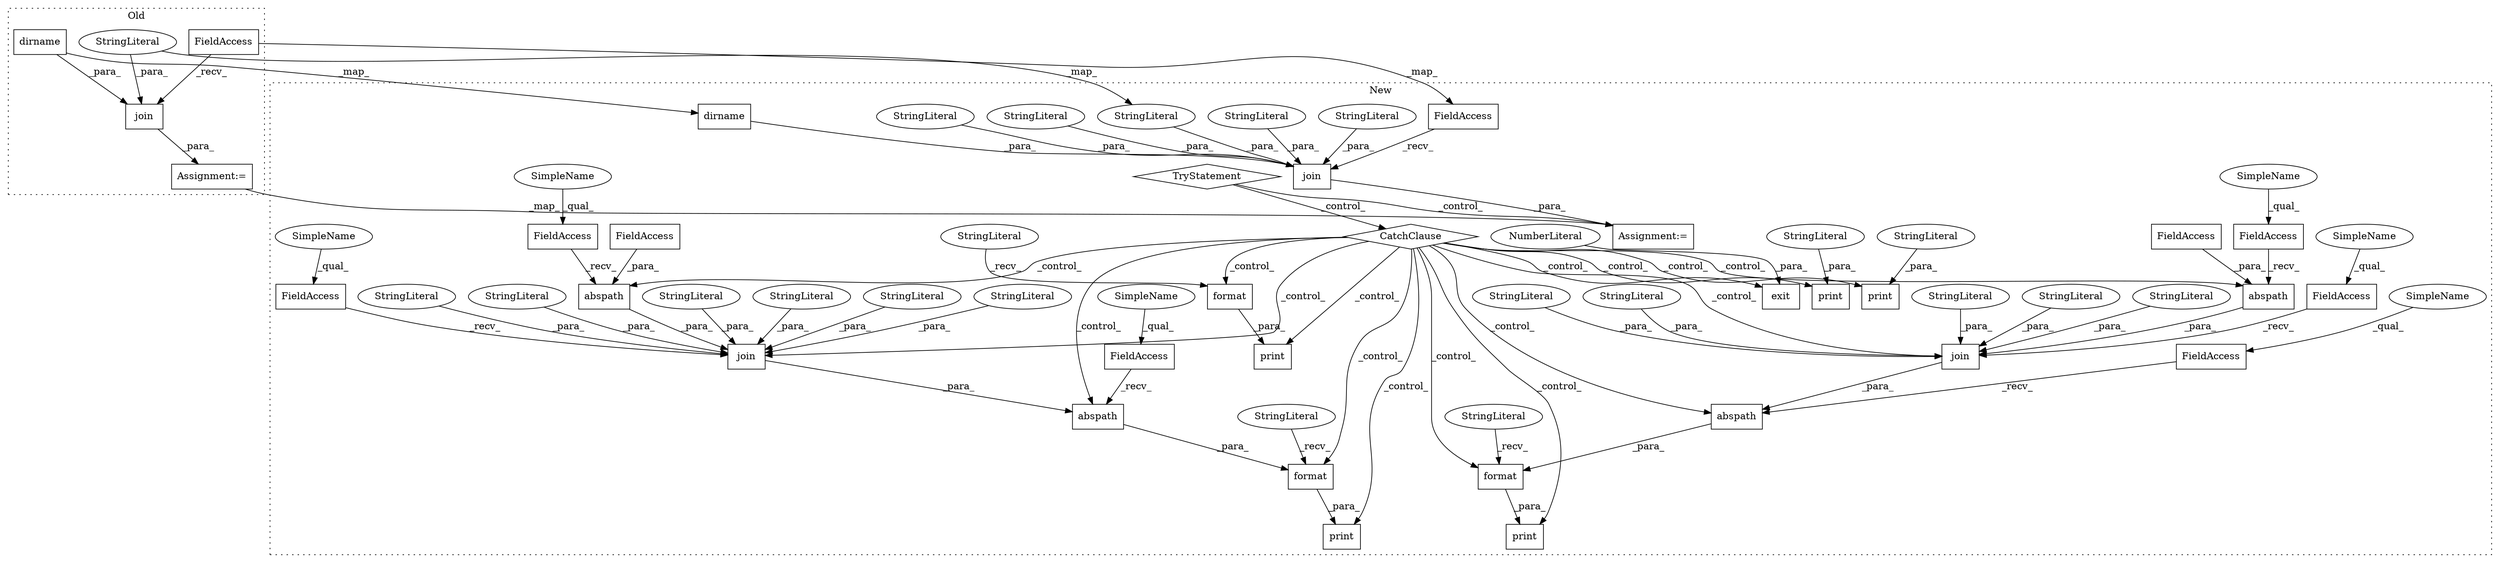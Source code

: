 digraph G {
subgraph cluster0 {
1 [label="join" a="32" s="2687,2762" l="5,1" shape="box"];
29 [label="Assignment:=" a="7" s="2771" l="1" shape="box"];
31 [label="dirname" a="32" s="2700,2733" l="8,1" shape="box"];
36 [label="StringLiteral" a="45" s="2735" l="27" shape="ellipse"];
41 [label="FieldAccess" a="22" s="2679" l="7" shape="box"];
label = "Old";
style="dotted";
}
subgraph cluster1 {
2 [label="abspath" a="32" s="3305,3321" l="8,1" shape="box"];
3 [label="FieldAccess" a="22" s="3313" l="8" shape="box"];
4 [label="FieldAccess" a="22" s="3297" l="7" shape="box"];
5 [label="join" a="32" s="3292,3352" l="5,1" shape="box"];
6 [label="StringLiteral" a="45" s="3333" l="6" shape="ellipse"];
7 [label="StringLiteral" a="45" s="3323" l="4" shape="ellipse"];
8 [label="FieldAccess" a="22" s="3284" l="7" shape="box"];
9 [label="format" a="32" s="3261,3354" l="7,1" shape="box"];
10 [label="print" a="32" s="3244,3355" l="6,1" shape="box"];
11 [label="TryStatement" a="54" s="2793" l="4" shape="diamond"];
12 [label="exit" a="32" s="3368,3374" l="5,1" shape="box"];
13 [label="print" a="32" s="2888,2919" l="6,1" shape="box"];
14 [label="NumberLiteral" a="34" s="3373" l="1" shape="ellipse"];
15 [label="print" a="32" s="3130,3235" l="6,1" shape="box"];
16 [label="abspath" a="32" s="3276,3353" l="8,1" shape="box"];
17 [label="print" a="32" s="2928,2989" l="6,1" shape="box"];
18 [label="FieldAccess" a="22" s="3268" l="7" shape="box"];
19 [label="print" a="32" s="2998,3121" l="6,1" shape="box"];
20 [label="format" a="32" s="3015,3120" l="7,1" shape="box"];
21 [label="CatchClause" a="12" s="2856,2878" l="11,2" shape="diamond"];
22 [label="StringLiteral" a="45" s="3004" l="10" shape="ellipse"];
23 [label="StringLiteral" a="45" s="3250" l="10" shape="ellipse"];
24 [label="StringLiteral" a="45" s="3346" l="6" shape="ellipse"];
25 [label="StringLiteral" a="45" s="3136" l="99" shape="ellipse"];
26 [label="StringLiteral" a="45" s="3340" l="5" shape="ellipse"];
27 [label="StringLiteral" a="45" s="2934" l="55" shape="ellipse"];
28 [label="StringLiteral" a="45" s="3328" l="4" shape="ellipse"];
30 [label="Assignment:=" a="7" s="2807" l="1" shape="box"];
32 [label="dirname" a="32" s="2716,2749" l="8,1" shape="box"];
33 [label="join" a="32" s="2703,2786" l="5,1" shape="box"];
34 [label="StringLiteral" a="45" s="2763" l="5" shape="ellipse"];
35 [label="StringLiteral" a="45" s="2756" l="6" shape="ellipse"];
37 [label="StringLiteral" a="45" s="2776" l="10" shape="ellipse"];
38 [label="StringLiteral" a="45" s="2769" l="6" shape="ellipse"];
39 [label="StringLiteral" a="45" s="2751" l="4" shape="ellipse"];
40 [label="FieldAccess" a="22" s="2695" l="7" shape="box"];
42 [label="FieldAccess" a="22" s="3038" l="7" shape="box"];
43 [label="FieldAccess" a="22" s="3022" l="7" shape="box"];
44 [label="FieldAccess" a="22" s="3051" l="7" shape="box"];
45 [label="abspath" a="32" s="3059,3075" l="8,1" shape="box"];
46 [label="format" a="32" s="2908,2918" l="7,1" shape="box"];
47 [label="abspath" a="32" s="3030,3119" l="8,1" shape="box"];
48 [label="FieldAccess" a="22" s="3067" l="8" shape="box"];
49 [label="join" a="32" s="3046,3118" l="5,1" shape="box"];
50 [label="StringLiteral" a="45" s="3077" l="4" shape="ellipse"];
51 [label="StringLiteral" a="45" s="2894" l="13" shape="ellipse"];
52 [label="StringLiteral" a="45" s="3100" l="6" shape="ellipse"];
53 [label="StringLiteral" a="45" s="3107" l="11" shape="ellipse"];
54 [label="StringLiteral" a="45" s="3094" l="5" shape="ellipse"];
55 [label="StringLiteral" a="45" s="3087" l="6" shape="ellipse"];
56 [label="StringLiteral" a="45" s="3082" l="4" shape="ellipse"];
57 [label="SimpleName" a="42" s="3022" l="2" shape="ellipse"];
58 [label="SimpleName" a="42" s="3297" l="2" shape="ellipse"];
59 [label="SimpleName" a="42" s="3051" l="2" shape="ellipse"];
60 [label="SimpleName" a="42" s="3268" l="2" shape="ellipse"];
61 [label="SimpleName" a="42" s="3284" l="2" shape="ellipse"];
62 [label="SimpleName" a="42" s="3038" l="2" shape="ellipse"];
label = "New";
style="dotted";
}
1 -> 29 [label="_para_"];
2 -> 5 [label="_para_"];
3 -> 2 [label="_para_"];
4 -> 2 [label="_recv_"];
5 -> 16 [label="_para_"];
6 -> 5 [label="_para_"];
7 -> 5 [label="_para_"];
8 -> 5 [label="_recv_"];
9 -> 10 [label="_para_"];
11 -> 21 [label="_control_"];
11 -> 30 [label="_control_"];
14 -> 12 [label="_para_"];
16 -> 9 [label="_para_"];
18 -> 16 [label="_recv_"];
20 -> 19 [label="_para_"];
21 -> 9 [label="_control_"];
21 -> 20 [label="_control_"];
21 -> 16 [label="_control_"];
21 -> 46 [label="_control_"];
21 -> 13 [label="_control_"];
21 -> 49 [label="_control_"];
21 -> 2 [label="_control_"];
21 -> 45 [label="_control_"];
21 -> 47 [label="_control_"];
21 -> 19 [label="_control_"];
21 -> 10 [label="_control_"];
21 -> 17 [label="_control_"];
21 -> 5 [label="_control_"];
21 -> 12 [label="_control_"];
21 -> 15 [label="_control_"];
22 -> 20 [label="_recv_"];
23 -> 9 [label="_recv_"];
24 -> 5 [label="_para_"];
25 -> 15 [label="_para_"];
26 -> 5 [label="_para_"];
27 -> 17 [label="_para_"];
28 -> 5 [label="_para_"];
29 -> 30 [label="_map_"];
31 -> 32 [label="_map_"];
31 -> 1 [label="_para_"];
32 -> 33 [label="_para_"];
33 -> 30 [label="_para_"];
34 -> 33 [label="_para_"];
35 -> 33 [label="_para_"];
36 -> 37 [label="_map_"];
36 -> 1 [label="_para_"];
37 -> 33 [label="_para_"];
38 -> 33 [label="_para_"];
39 -> 33 [label="_para_"];
40 -> 33 [label="_recv_"];
41 -> 40 [label="_map_"];
41 -> 1 [label="_recv_"];
42 -> 49 [label="_recv_"];
43 -> 47 [label="_recv_"];
44 -> 45 [label="_recv_"];
45 -> 49 [label="_para_"];
46 -> 13 [label="_para_"];
47 -> 20 [label="_para_"];
48 -> 45 [label="_para_"];
49 -> 47 [label="_para_"];
50 -> 49 [label="_para_"];
51 -> 46 [label="_recv_"];
52 -> 49 [label="_para_"];
53 -> 49 [label="_para_"];
54 -> 49 [label="_para_"];
55 -> 49 [label="_para_"];
56 -> 49 [label="_para_"];
57 -> 43 [label="_qual_"];
58 -> 4 [label="_qual_"];
59 -> 44 [label="_qual_"];
60 -> 18 [label="_qual_"];
61 -> 8 [label="_qual_"];
62 -> 42 [label="_qual_"];
}